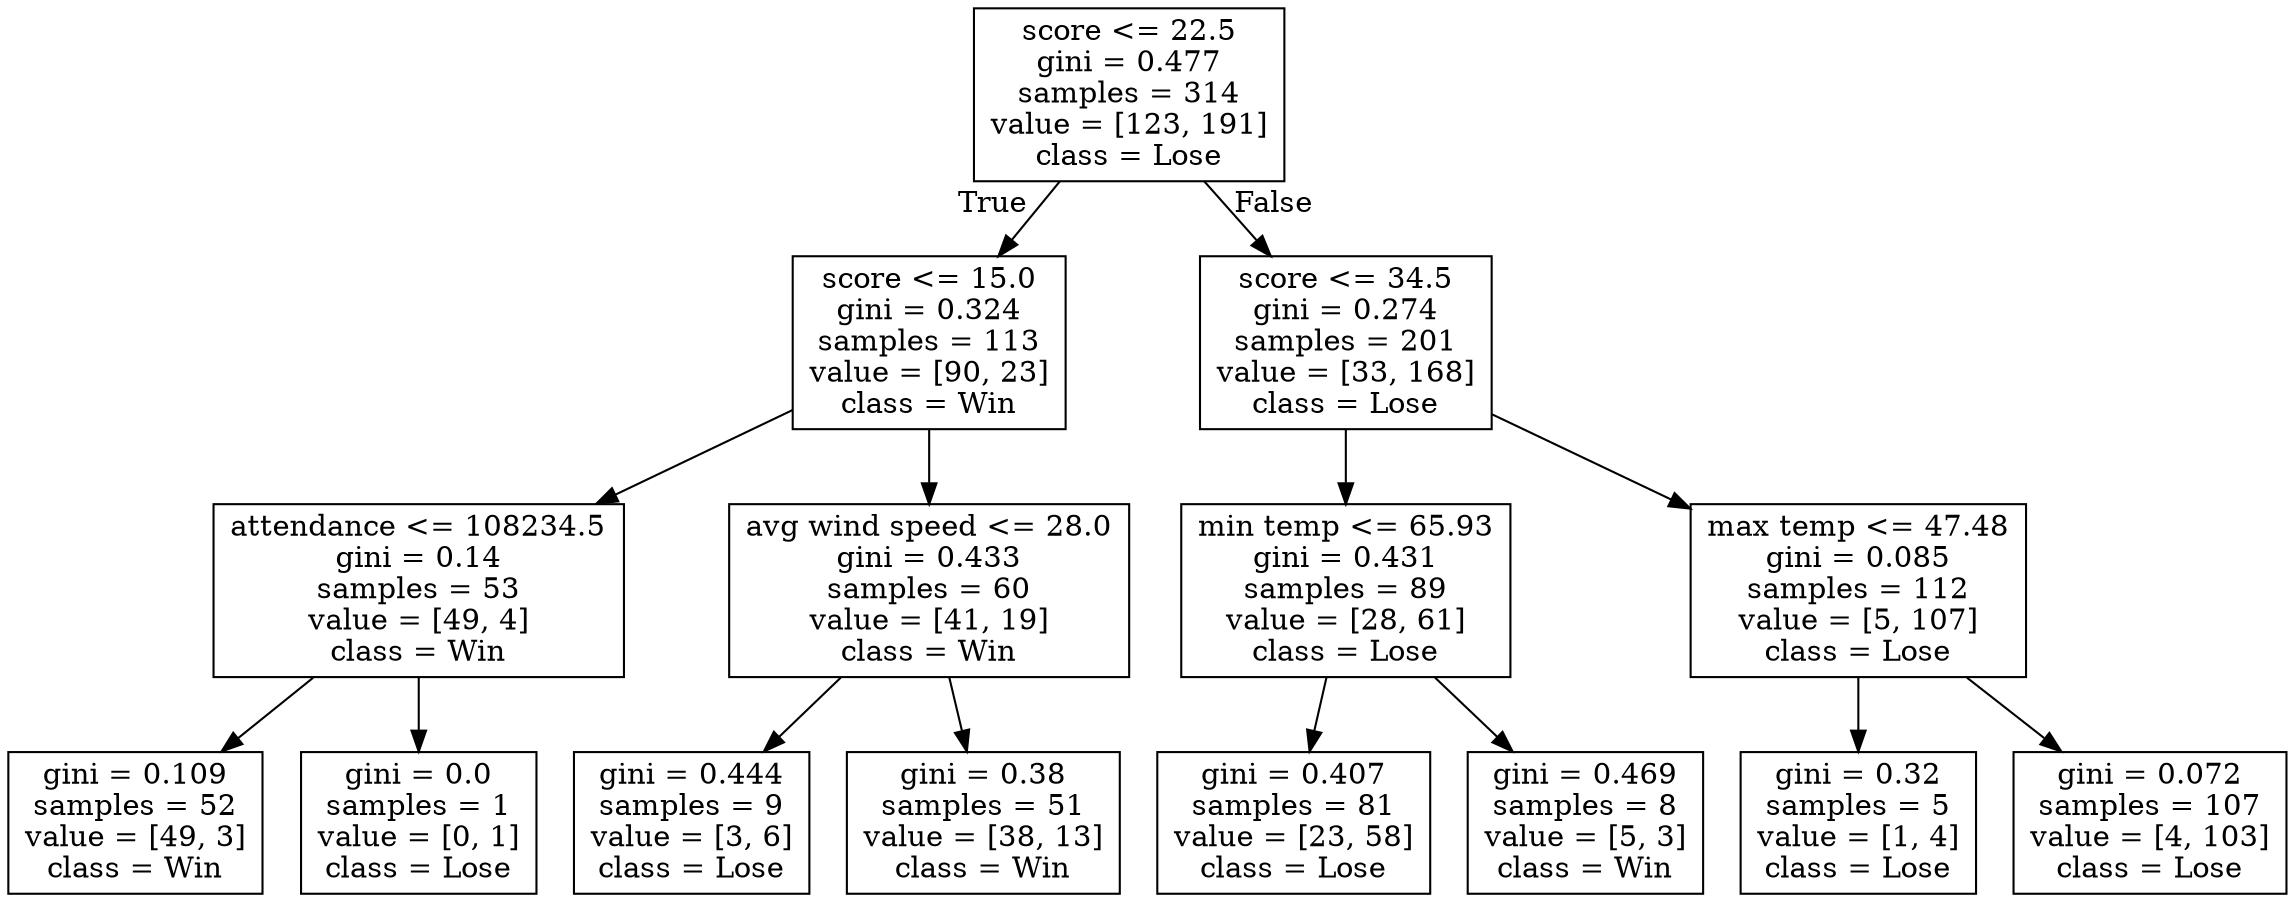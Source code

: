 digraph Tree {
node [shape=box] ;
0 [label="score <= 22.5\ngini = 0.477\nsamples = 314\nvalue = [123, 191]\nclass = Lose"] ;
1 [label="score <= 15.0\ngini = 0.324\nsamples = 113\nvalue = [90, 23]\nclass = Win"] ;
0 -> 1 [labeldistance=2.5, labelangle=45, headlabel="True"] ;
2 [label="attendance <= 108234.5\ngini = 0.14\nsamples = 53\nvalue = [49, 4]\nclass = Win"] ;
1 -> 2 ;
3 [label="gini = 0.109\nsamples = 52\nvalue = [49, 3]\nclass = Win"] ;
2 -> 3 ;
4 [label="gini = 0.0\nsamples = 1\nvalue = [0, 1]\nclass = Lose"] ;
2 -> 4 ;
5 [label="avg wind speed <= 28.0\ngini = 0.433\nsamples = 60\nvalue = [41, 19]\nclass = Win"] ;
1 -> 5 ;
6 [label="gini = 0.444\nsamples = 9\nvalue = [3, 6]\nclass = Lose"] ;
5 -> 6 ;
7 [label="gini = 0.38\nsamples = 51\nvalue = [38, 13]\nclass = Win"] ;
5 -> 7 ;
8 [label="score <= 34.5\ngini = 0.274\nsamples = 201\nvalue = [33, 168]\nclass = Lose"] ;
0 -> 8 [labeldistance=2.5, labelangle=-45, headlabel="False"] ;
9 [label="min temp <= 65.93\ngini = 0.431\nsamples = 89\nvalue = [28, 61]\nclass = Lose"] ;
8 -> 9 ;
10 [label="gini = 0.407\nsamples = 81\nvalue = [23, 58]\nclass = Lose"] ;
9 -> 10 ;
11 [label="gini = 0.469\nsamples = 8\nvalue = [5, 3]\nclass = Win"] ;
9 -> 11 ;
12 [label="max temp <= 47.48\ngini = 0.085\nsamples = 112\nvalue = [5, 107]\nclass = Lose"] ;
8 -> 12 ;
13 [label="gini = 0.32\nsamples = 5\nvalue = [1, 4]\nclass = Lose"] ;
12 -> 13 ;
14 [label="gini = 0.072\nsamples = 107\nvalue = [4, 103]\nclass = Lose"] ;
12 -> 14 ;
}